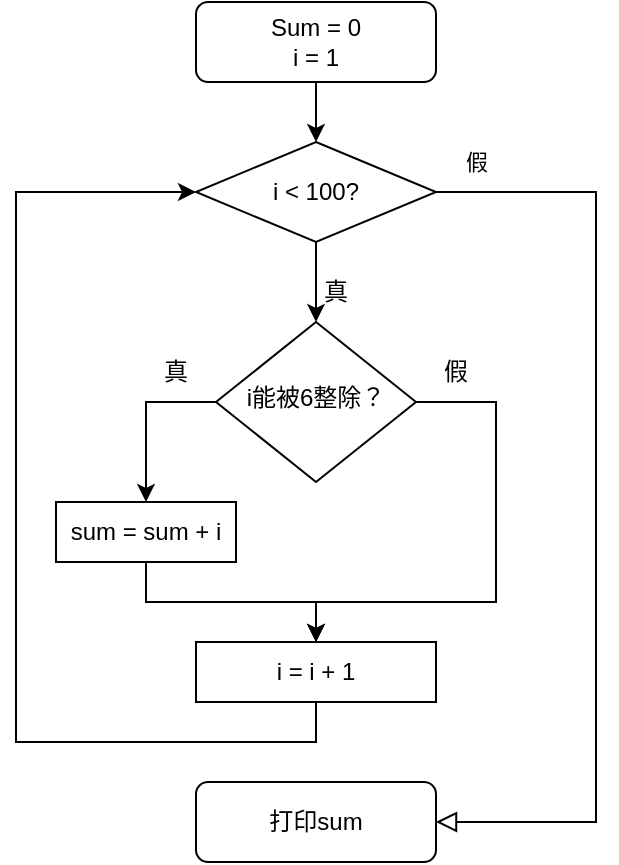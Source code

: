 <mxfile version="22.1.11" type="device">
  <diagram id="C5RBs43oDa-KdzZeNtuy" name="Page-1">
    <mxGraphModel dx="794" dy="519" grid="1" gridSize="10" guides="1" tooltips="1" connect="1" arrows="1" fold="1" page="1" pageScale="1" pageWidth="827" pageHeight="1169" math="0" shadow="0">
      <root>
        <mxCell id="WIyWlLk6GJQsqaUBKTNV-0" />
        <mxCell id="WIyWlLk6GJQsqaUBKTNV-1" parent="WIyWlLk6GJQsqaUBKTNV-0" />
        <mxCell id="NOSsvNt8QrElDhUlNc7l-15" style="edgeStyle=orthogonalEdgeStyle;rounded=0;orthogonalLoop=1;jettySize=auto;html=1;exitX=0.5;exitY=1;exitDx=0;exitDy=0;entryX=0.5;entryY=0;entryDx=0;entryDy=0;" parent="WIyWlLk6GJQsqaUBKTNV-1" source="WIyWlLk6GJQsqaUBKTNV-3" target="NOSsvNt8QrElDhUlNc7l-11" edge="1">
          <mxGeometry relative="1" as="geometry" />
        </mxCell>
        <mxCell id="WIyWlLk6GJQsqaUBKTNV-3" value="Sum = 0&lt;br&gt;i = 1" style="rounded=1;whiteSpace=wrap;html=1;fontSize=12;glass=0;strokeWidth=1;shadow=0;fillColor=none;" parent="WIyWlLk6GJQsqaUBKTNV-1" vertex="1">
          <mxGeometry x="160" y="10" width="120" height="40" as="geometry" />
        </mxCell>
        <mxCell id="WIyWlLk6GJQsqaUBKTNV-5" value="假" style="edgeStyle=orthogonalEdgeStyle;rounded=0;html=1;jettySize=auto;orthogonalLoop=1;fontSize=11;endArrow=block;endFill=0;endSize=8;strokeWidth=1;shadow=0;labelBackgroundColor=none;entryX=1;entryY=0.5;entryDx=0;entryDy=0;exitX=1;exitY=0.5;exitDx=0;exitDy=0;" parent="WIyWlLk6GJQsqaUBKTNV-1" source="NOSsvNt8QrElDhUlNc7l-11" target="WIyWlLk6GJQsqaUBKTNV-11" edge="1">
          <mxGeometry x="-0.916" y="15" relative="1" as="geometry">
            <mxPoint as="offset" />
            <mxPoint x="400" y="390" as="targetPoint" />
            <Array as="points">
              <mxPoint x="360" y="105" />
              <mxPoint x="360" y="420" />
            </Array>
          </mxGeometry>
        </mxCell>
        <mxCell id="NOSsvNt8QrElDhUlNc7l-10" style="edgeStyle=orthogonalEdgeStyle;rounded=0;orthogonalLoop=1;jettySize=auto;html=1;exitX=0;exitY=0.5;exitDx=0;exitDy=0;entryX=0.5;entryY=0;entryDx=0;entryDy=0;" parent="WIyWlLk6GJQsqaUBKTNV-1" source="WIyWlLk6GJQsqaUBKTNV-6" target="NOSsvNt8QrElDhUlNc7l-8" edge="1">
          <mxGeometry relative="1" as="geometry" />
        </mxCell>
        <mxCell id="NOSsvNt8QrElDhUlNc7l-20" style="edgeStyle=orthogonalEdgeStyle;rounded=0;orthogonalLoop=1;jettySize=auto;html=1;exitX=1;exitY=0.5;exitDx=0;exitDy=0;entryX=0.5;entryY=0;entryDx=0;entryDy=0;" parent="WIyWlLk6GJQsqaUBKTNV-1" source="WIyWlLk6GJQsqaUBKTNV-6" target="NOSsvNt8QrElDhUlNc7l-0" edge="1">
          <mxGeometry relative="1" as="geometry">
            <Array as="points">
              <mxPoint x="310" y="210" />
              <mxPoint x="310" y="310" />
              <mxPoint x="220" y="310" />
            </Array>
          </mxGeometry>
        </mxCell>
        <mxCell id="WIyWlLk6GJQsqaUBKTNV-6" value="i能被6整除？" style="rhombus;whiteSpace=wrap;html=1;shadow=0;fontFamily=Helvetica;fontSize=12;align=center;strokeWidth=1;spacing=6;spacingTop=-4;fillColor=none;" parent="WIyWlLk6GJQsqaUBKTNV-1" vertex="1">
          <mxGeometry x="170" y="170" width="100" height="80" as="geometry" />
        </mxCell>
        <mxCell id="WIyWlLk6GJQsqaUBKTNV-11" value="打印sum" style="rounded=1;whiteSpace=wrap;html=1;fontSize=12;glass=0;strokeWidth=1;shadow=0;fillColor=none;" parent="WIyWlLk6GJQsqaUBKTNV-1" vertex="1">
          <mxGeometry x="160" y="400" width="120" height="40" as="geometry" />
        </mxCell>
        <mxCell id="NOSsvNt8QrElDhUlNc7l-16" style="edgeStyle=orthogonalEdgeStyle;rounded=0;orthogonalLoop=1;jettySize=auto;html=1;exitX=0.5;exitY=1;exitDx=0;exitDy=0;entryX=0;entryY=0.5;entryDx=0;entryDy=0;" parent="WIyWlLk6GJQsqaUBKTNV-1" source="NOSsvNt8QrElDhUlNc7l-0" target="NOSsvNt8QrElDhUlNc7l-11" edge="1">
          <mxGeometry relative="1" as="geometry">
            <mxPoint x="70" y="380" as="targetPoint" />
            <Array as="points">
              <mxPoint x="220" y="380" />
              <mxPoint x="70" y="380" />
              <mxPoint x="70" y="105" />
            </Array>
          </mxGeometry>
        </mxCell>
        <mxCell id="NOSsvNt8QrElDhUlNc7l-0" value="i = i + 1" style="rounded=0;whiteSpace=wrap;html=1;fillColor=none;" parent="WIyWlLk6GJQsqaUBKTNV-1" vertex="1">
          <mxGeometry x="160" y="330" width="120" height="30" as="geometry" />
        </mxCell>
        <mxCell id="NOSsvNt8QrElDhUlNc7l-19" style="edgeStyle=orthogonalEdgeStyle;rounded=0;orthogonalLoop=1;jettySize=auto;html=1;exitX=0.5;exitY=1;exitDx=0;exitDy=0;entryX=0.5;entryY=0;entryDx=0;entryDy=0;" parent="WIyWlLk6GJQsqaUBKTNV-1" source="NOSsvNt8QrElDhUlNc7l-8" target="NOSsvNt8QrElDhUlNc7l-0" edge="1">
          <mxGeometry relative="1" as="geometry" />
        </mxCell>
        <mxCell id="NOSsvNt8QrElDhUlNc7l-8" value="sum = sum + i" style="rounded=0;whiteSpace=wrap;html=1;fillColor=none;" parent="WIyWlLk6GJQsqaUBKTNV-1" vertex="1">
          <mxGeometry x="90" y="260" width="90" height="30" as="geometry" />
        </mxCell>
        <mxCell id="NOSsvNt8QrElDhUlNc7l-22" style="edgeStyle=orthogonalEdgeStyle;rounded=0;orthogonalLoop=1;jettySize=auto;html=1;exitX=0.5;exitY=1;exitDx=0;exitDy=0;entryX=0.5;entryY=0;entryDx=0;entryDy=0;" parent="WIyWlLk6GJQsqaUBKTNV-1" source="NOSsvNt8QrElDhUlNc7l-11" target="WIyWlLk6GJQsqaUBKTNV-6" edge="1">
          <mxGeometry relative="1" as="geometry" />
        </mxCell>
        <mxCell id="NOSsvNt8QrElDhUlNc7l-11" value="i &amp;lt; 100?" style="rhombus;whiteSpace=wrap;html=1;fillColor=none;" parent="WIyWlLk6GJQsqaUBKTNV-1" vertex="1">
          <mxGeometry x="160" y="80" width="120" height="50" as="geometry" />
        </mxCell>
        <mxCell id="NOSsvNt8QrElDhUlNc7l-23" value="真" style="text;html=1;strokeColor=none;fillColor=none;align=center;verticalAlign=middle;whiteSpace=wrap;rounded=0;" parent="WIyWlLk6GJQsqaUBKTNV-1" vertex="1">
          <mxGeometry x="200" y="140" width="60" height="30" as="geometry" />
        </mxCell>
        <mxCell id="NOSsvNt8QrElDhUlNc7l-26" value="真" style="text;html=1;strokeColor=none;fillColor=none;align=center;verticalAlign=middle;whiteSpace=wrap;rounded=0;" parent="WIyWlLk6GJQsqaUBKTNV-1" vertex="1">
          <mxGeometry x="120" y="180" width="60" height="30" as="geometry" />
        </mxCell>
        <mxCell id="NOSsvNt8QrElDhUlNc7l-28" value="假" style="text;html=1;strokeColor=none;fillColor=none;align=center;verticalAlign=middle;whiteSpace=wrap;rounded=0;" parent="WIyWlLk6GJQsqaUBKTNV-1" vertex="1">
          <mxGeometry x="260" y="180" width="60" height="30" as="geometry" />
        </mxCell>
      </root>
    </mxGraphModel>
  </diagram>
</mxfile>
